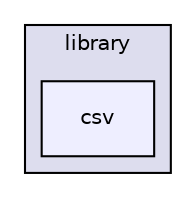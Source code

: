 digraph "library/csv" {
  compound=true
  node [ fontsize="10", fontname="Helvetica"];
  edge [ labelfontsize="10", labelfontname="Helvetica"];
  subgraph clusterdir_e3d620c6b6fdb93ed3bc6186215bde2e {
    graph [ bgcolor="#ddddee", pencolor="black", label="library" fontname="Helvetica", fontsize="10", URL="dir_e3d620c6b6fdb93ed3bc6186215bde2e.html"]
  dir_eea1bb687171681cb3233bae8d66cdaf [shape=box, label="csv", style="filled", fillcolor="#eeeeff", pencolor="black", URL="dir_eea1bb687171681cb3233bae8d66cdaf.html"];
  }
}
